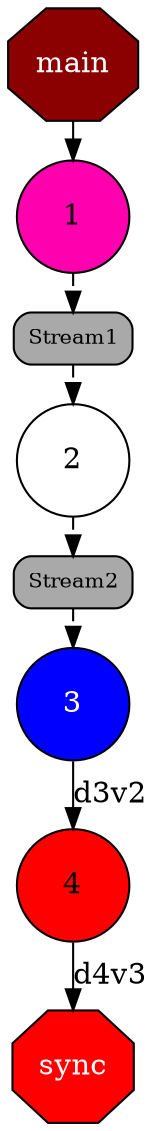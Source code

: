 digraph {
  rankdir=TB;
  labeljust="l";
  compound= true;
  subgraph dependence_graph {
    ranksep=0.20;
    node[height=0.75];

Synchro0[label="main", shape=octagon, style=filled fillcolor="#8B0000" fontcolor="#FFFFFF"];
1[shape=circle, style=filled fillcolor="#ff00ae" fontcolor="#000000"];
Synchro0 -> 1;
Stream1[shape=rect style="rounded,filled" width=0 height=0 margin=0.1 fontsize=10 fillcolor="#a9a9a9" fontcolor="#000000"]
1 -> Stream1 [style=dashed];
2[shape=circle, style=filled fillcolor="#ffffff" fontcolor="#000000"];
Stream1[shape=rect style="rounded,filled" width=0 height=0 margin=0.1 fontsize=10 fillcolor="#a9a9a9" fontcolor="#000000"]
Stream1 -> 2 [style=dashed];
Stream2[shape=rect style="rounded,filled" width=0 height=0 margin=0.1 fontsize=10 fillcolor="#a9a9a9" fontcolor="#000000"]
2 -> Stream2 [style=dashed];
3[shape=circle, style=filled fillcolor="#0000ff" fontcolor="#ffffff"];
Stream2[shape=rect style="rounded,filled" width=0 height=0 margin=0.1 fontsize=10 fillcolor="#a9a9a9" fontcolor="#000000"]
Stream2 -> 3 [style=dashed];
4[shape=circle, style=filled fillcolor="#ff0000" fontcolor="#000000"];
3 -> 4 [label="d3v2"];
Synchro1[label="sync", shape=octagon, style=filled fillcolor="#ff0000" fontcolor="#FFFFFF"];
4 -> Synchro1 [label="d4v3"];
}
}
